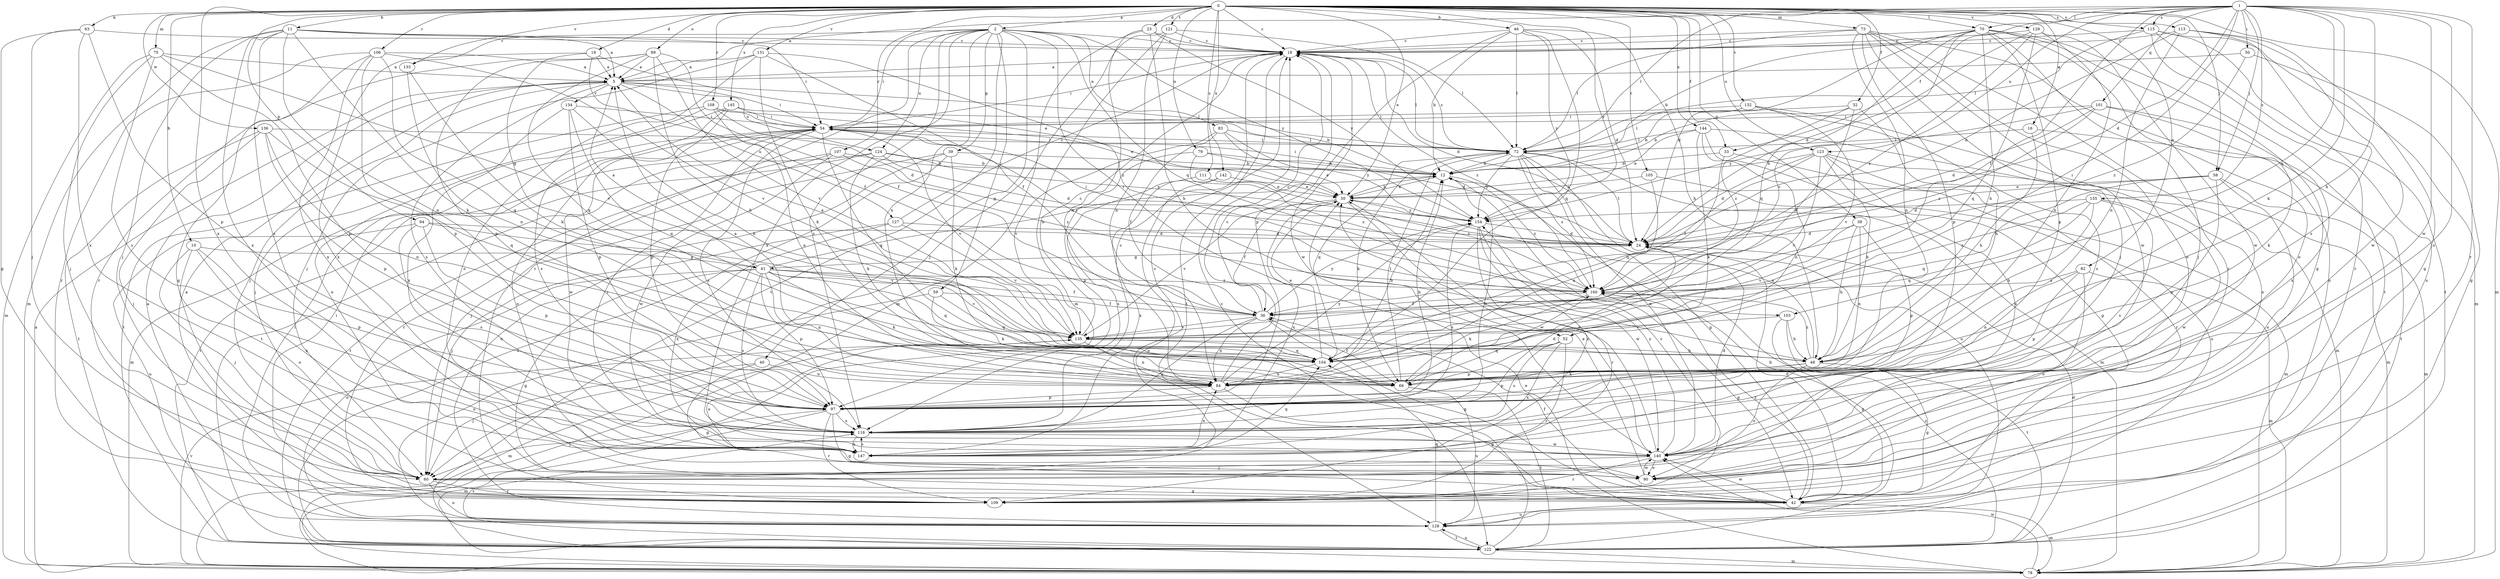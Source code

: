 strict digraph  {
0;
1;
2;
5;
10;
11;
12;
16;
18;
19;
23;
24;
30;
32;
33;
36;
38;
39;
40;
41;
42;
46;
48;
50;
52;
54;
58;
59;
60;
63;
66;
70;
72;
73;
75;
78;
79;
82;
83;
84;
89;
90;
94;
97;
101;
103;
104;
105;
106;
107;
108;
109;
111;
113;
115;
116;
121;
122;
123;
124;
127;
128;
129;
131;
132;
133;
134;
135;
136;
140;
142;
144;
145;
147;
154;
155;
160;
0 -> 2  [label=a];
0 -> 10  [label=b];
0 -> 11  [label=b];
0 -> 16  [label=c];
0 -> 18  [label=c];
0 -> 19  [label=d];
0 -> 23  [label=d];
0 -> 30  [label=e];
0 -> 32  [label=f];
0 -> 33  [label=f];
0 -> 38  [label=g];
0 -> 46  [label=h];
0 -> 58  [label=j];
0 -> 63  [label=k];
0 -> 70  [label=l];
0 -> 73  [label=m];
0 -> 75  [label=m];
0 -> 78  [label=m];
0 -> 79  [label=n];
0 -> 82  [label=n];
0 -> 89  [label=o];
0 -> 94  [label=p];
0 -> 105  [label=r];
0 -> 106  [label=r];
0 -> 107  [label=r];
0 -> 108  [label=r];
0 -> 111  [label=s];
0 -> 113  [label=s];
0 -> 115  [label=s];
0 -> 121  [label=t];
0 -> 123  [label=u];
0 -> 129  [label=v];
0 -> 131  [label=v];
0 -> 132  [label=v];
0 -> 133  [label=v];
0 -> 136  [label=w];
0 -> 142  [label=x];
0 -> 144  [label=x];
0 -> 145  [label=x];
0 -> 147  [label=x];
0 -> 154  [label=y];
1 -> 5  [label=a];
1 -> 24  [label=d];
1 -> 33  [label=f];
1 -> 36  [label=f];
1 -> 48  [label=h];
1 -> 50  [label=i];
1 -> 52  [label=i];
1 -> 58  [label=j];
1 -> 66  [label=k];
1 -> 70  [label=l];
1 -> 72  [label=l];
1 -> 90  [label=o];
1 -> 101  [label=q];
1 -> 103  [label=q];
1 -> 109  [label=r];
1 -> 115  [label=s];
1 -> 123  [label=u];
1 -> 140  [label=w];
1 -> 155  [label=z];
2 -> 18  [label=c];
2 -> 39  [label=g];
2 -> 40  [label=g];
2 -> 52  [label=i];
2 -> 54  [label=i];
2 -> 59  [label=j];
2 -> 83  [label=n];
2 -> 84  [label=n];
2 -> 103  [label=q];
2 -> 109  [label=r];
2 -> 116  [label=s];
2 -> 122  [label=t];
2 -> 124  [label=u];
2 -> 133  [label=v];
2 -> 147  [label=x];
2 -> 154  [label=y];
5 -> 54  [label=i];
5 -> 60  [label=j];
5 -> 72  [label=l];
5 -> 116  [label=s];
5 -> 124  [label=u];
5 -> 127  [label=u];
5 -> 134  [label=v];
10 -> 41  [label=g];
10 -> 60  [label=j];
10 -> 90  [label=o];
10 -> 97  [label=p];
10 -> 147  [label=x];
11 -> 5  [label=a];
11 -> 18  [label=c];
11 -> 54  [label=i];
11 -> 60  [label=j];
11 -> 66  [label=k];
11 -> 78  [label=m];
11 -> 84  [label=n];
11 -> 116  [label=s];
11 -> 147  [label=x];
12 -> 30  [label=e];
12 -> 54  [label=i];
12 -> 109  [label=r];
12 -> 160  [label=z];
16 -> 48  [label=h];
16 -> 72  [label=l];
16 -> 122  [label=t];
18 -> 5  [label=a];
18 -> 24  [label=d];
18 -> 54  [label=i];
18 -> 72  [label=l];
18 -> 122  [label=t];
18 -> 140  [label=w];
18 -> 160  [label=z];
19 -> 5  [label=a];
19 -> 30  [label=e];
19 -> 36  [label=f];
19 -> 41  [label=g];
19 -> 147  [label=x];
23 -> 18  [label=c];
23 -> 48  [label=h];
23 -> 78  [label=m];
23 -> 84  [label=n];
23 -> 154  [label=y];
24 -> 41  [label=g];
24 -> 54  [label=i];
24 -> 72  [label=l];
30 -> 12  [label=b];
30 -> 36  [label=f];
30 -> 135  [label=v];
30 -> 140  [label=w];
30 -> 147  [label=x];
30 -> 154  [label=y];
32 -> 12  [label=b];
32 -> 36  [label=f];
32 -> 48  [label=h];
32 -> 54  [label=i];
32 -> 160  [label=z];
33 -> 12  [label=b];
33 -> 104  [label=q];
33 -> 128  [label=u];
36 -> 18  [label=c];
36 -> 42  [label=g];
36 -> 84  [label=n];
36 -> 116  [label=s];
36 -> 135  [label=v];
36 -> 154  [label=y];
38 -> 24  [label=d];
38 -> 48  [label=h];
38 -> 84  [label=n];
38 -> 97  [label=p];
38 -> 135  [label=v];
39 -> 12  [label=b];
39 -> 60  [label=j];
39 -> 66  [label=k];
39 -> 122  [label=t];
39 -> 128  [label=u];
40 -> 42  [label=g];
40 -> 60  [label=j];
40 -> 84  [label=n];
41 -> 5  [label=a];
41 -> 12  [label=b];
41 -> 36  [label=f];
41 -> 42  [label=g];
41 -> 66  [label=k];
41 -> 84  [label=n];
41 -> 97  [label=p];
41 -> 104  [label=q];
41 -> 116  [label=s];
41 -> 128  [label=u];
41 -> 135  [label=v];
41 -> 160  [label=z];
42 -> 24  [label=d];
42 -> 36  [label=f];
42 -> 78  [label=m];
42 -> 128  [label=u];
42 -> 140  [label=w];
42 -> 160  [label=z];
46 -> 12  [label=b];
46 -> 18  [label=c];
46 -> 24  [label=d];
46 -> 48  [label=h];
46 -> 72  [label=l];
46 -> 97  [label=p];
46 -> 104  [label=q];
46 -> 154  [label=y];
48 -> 30  [label=e];
48 -> 42  [label=g];
48 -> 66  [label=k];
48 -> 90  [label=o];
48 -> 97  [label=p];
48 -> 160  [label=z];
50 -> 5  [label=a];
50 -> 42  [label=g];
50 -> 160  [label=z];
52 -> 97  [label=p];
52 -> 104  [label=q];
52 -> 109  [label=r];
52 -> 116  [label=s];
52 -> 147  [label=x];
54 -> 72  [label=l];
54 -> 90  [label=o];
54 -> 104  [label=q];
54 -> 116  [label=s];
54 -> 122  [label=t];
54 -> 135  [label=v];
54 -> 140  [label=w];
58 -> 24  [label=d];
58 -> 30  [label=e];
58 -> 78  [label=m];
58 -> 90  [label=o];
58 -> 97  [label=p];
58 -> 104  [label=q];
59 -> 36  [label=f];
59 -> 66  [label=k];
59 -> 104  [label=q];
59 -> 128  [label=u];
60 -> 18  [label=c];
60 -> 42  [label=g];
60 -> 109  [label=r];
60 -> 128  [label=u];
63 -> 18  [label=c];
63 -> 42  [label=g];
63 -> 60  [label=j];
63 -> 97  [label=p];
63 -> 147  [label=x];
66 -> 36  [label=f];
66 -> 72  [label=l];
66 -> 122  [label=t];
66 -> 128  [label=u];
66 -> 160  [label=z];
70 -> 12  [label=b];
70 -> 18  [label=c];
70 -> 24  [label=d];
70 -> 42  [label=g];
70 -> 48  [label=h];
70 -> 60  [label=j];
70 -> 90  [label=o];
70 -> 97  [label=p];
70 -> 104  [label=q];
70 -> 122  [label=t];
70 -> 135  [label=v];
72 -> 12  [label=b];
72 -> 18  [label=c];
72 -> 42  [label=g];
72 -> 66  [label=k];
72 -> 78  [label=m];
72 -> 104  [label=q];
72 -> 128  [label=u];
72 -> 140  [label=w];
72 -> 154  [label=y];
72 -> 160  [label=z];
73 -> 18  [label=c];
73 -> 60  [label=j];
73 -> 72  [label=l];
73 -> 84  [label=n];
73 -> 90  [label=o];
73 -> 97  [label=p];
73 -> 109  [label=r];
73 -> 128  [label=u];
73 -> 140  [label=w];
75 -> 5  [label=a];
75 -> 60  [label=j];
75 -> 78  [label=m];
75 -> 97  [label=p];
75 -> 116  [label=s];
75 -> 135  [label=v];
78 -> 5  [label=a];
78 -> 30  [label=e];
78 -> 135  [label=v];
78 -> 140  [label=w];
79 -> 12  [label=b];
79 -> 30  [label=e];
79 -> 97  [label=p];
79 -> 160  [label=z];
82 -> 78  [label=m];
82 -> 84  [label=n];
82 -> 90  [label=o];
82 -> 97  [label=p];
82 -> 160  [label=z];
83 -> 24  [label=d];
83 -> 36  [label=f];
83 -> 72  [label=l];
83 -> 135  [label=v];
83 -> 154  [label=y];
84 -> 5  [label=a];
84 -> 12  [label=b];
84 -> 18  [label=c];
84 -> 42  [label=g];
84 -> 97  [label=p];
84 -> 154  [label=y];
89 -> 5  [label=a];
89 -> 36  [label=f];
89 -> 48  [label=h];
89 -> 97  [label=p];
89 -> 104  [label=q];
89 -> 109  [label=r];
89 -> 135  [label=v];
90 -> 30  [label=e];
90 -> 140  [label=w];
94 -> 24  [label=d];
94 -> 97  [label=p];
94 -> 116  [label=s];
94 -> 128  [label=u];
94 -> 135  [label=v];
97 -> 12  [label=b];
97 -> 42  [label=g];
97 -> 60  [label=j];
97 -> 78  [label=m];
97 -> 109  [label=r];
97 -> 116  [label=s];
101 -> 24  [label=d];
101 -> 54  [label=i];
101 -> 66  [label=k];
101 -> 147  [label=x];
101 -> 154  [label=y];
101 -> 160  [label=z];
103 -> 42  [label=g];
103 -> 48  [label=h];
103 -> 122  [label=t];
103 -> 135  [label=v];
104 -> 30  [label=e];
104 -> 84  [label=n];
105 -> 30  [label=e];
105 -> 78  [label=m];
105 -> 84  [label=n];
106 -> 5  [label=a];
106 -> 42  [label=g];
106 -> 97  [label=p];
106 -> 104  [label=q];
106 -> 109  [label=r];
106 -> 135  [label=v];
106 -> 147  [label=x];
107 -> 12  [label=b];
107 -> 109  [label=r];
107 -> 122  [label=t];
107 -> 140  [label=w];
107 -> 160  [label=z];
108 -> 24  [label=d];
108 -> 30  [label=e];
108 -> 54  [label=i];
108 -> 60  [label=j];
108 -> 84  [label=n];
108 -> 122  [label=t];
109 -> 5  [label=a];
109 -> 54  [label=i];
111 -> 30  [label=e];
111 -> 116  [label=s];
111 -> 160  [label=z];
113 -> 18  [label=c];
113 -> 24  [label=d];
113 -> 42  [label=g];
113 -> 84  [label=n];
113 -> 116  [label=s];
113 -> 140  [label=w];
115 -> 18  [label=c];
115 -> 72  [label=l];
115 -> 78  [label=m];
115 -> 109  [label=r];
115 -> 122  [label=t];
115 -> 128  [label=u];
116 -> 12  [label=b];
116 -> 18  [label=c];
116 -> 24  [label=d];
116 -> 140  [label=w];
116 -> 147  [label=x];
121 -> 18  [label=c];
121 -> 60  [label=j];
121 -> 72  [label=l];
121 -> 78  [label=m];
121 -> 84  [label=n];
122 -> 12  [label=b];
122 -> 18  [label=c];
122 -> 24  [label=d];
122 -> 78  [label=m];
122 -> 116  [label=s];
122 -> 128  [label=u];
122 -> 160  [label=z];
123 -> 12  [label=b];
123 -> 24  [label=d];
123 -> 36  [label=f];
123 -> 48  [label=h];
123 -> 78  [label=m];
123 -> 109  [label=r];
123 -> 135  [label=v];
123 -> 147  [label=x];
124 -> 12  [label=b];
124 -> 24  [label=d];
124 -> 66  [label=k];
124 -> 78  [label=m];
124 -> 122  [label=t];
124 -> 154  [label=y];
127 -> 18  [label=c];
127 -> 24  [label=d];
127 -> 60  [label=j];
127 -> 135  [label=v];
127 -> 147  [label=x];
128 -> 5  [label=a];
128 -> 54  [label=i];
128 -> 104  [label=q];
128 -> 122  [label=t];
129 -> 18  [label=c];
129 -> 24  [label=d];
129 -> 84  [label=n];
129 -> 104  [label=q];
129 -> 140  [label=w];
129 -> 160  [label=z];
131 -> 5  [label=a];
131 -> 36  [label=f];
131 -> 60  [label=j];
131 -> 66  [label=k];
131 -> 90  [label=o];
131 -> 160  [label=z];
132 -> 12  [label=b];
132 -> 54  [label=i];
132 -> 72  [label=l];
132 -> 90  [label=o];
132 -> 116  [label=s];
132 -> 135  [label=v];
133 -> 66  [label=k];
133 -> 84  [label=n];
134 -> 48  [label=h];
134 -> 54  [label=i];
134 -> 97  [label=p];
134 -> 104  [label=q];
134 -> 147  [label=x];
135 -> 5  [label=a];
135 -> 18  [label=c];
135 -> 48  [label=h];
135 -> 78  [label=m];
135 -> 84  [label=n];
135 -> 90  [label=o];
135 -> 104  [label=q];
136 -> 60  [label=j];
136 -> 72  [label=l];
136 -> 84  [label=n];
136 -> 97  [label=p];
136 -> 104  [label=q];
136 -> 122  [label=t];
140 -> 24  [label=d];
140 -> 30  [label=e];
140 -> 54  [label=i];
140 -> 60  [label=j];
140 -> 90  [label=o];
140 -> 109  [label=r];
140 -> 154  [label=y];
142 -> 30  [label=e];
142 -> 128  [label=u];
142 -> 147  [label=x];
144 -> 30  [label=e];
144 -> 42  [label=g];
144 -> 66  [label=k];
144 -> 72  [label=l];
144 -> 78  [label=m];
144 -> 84  [label=n];
145 -> 12  [label=b];
145 -> 54  [label=i];
145 -> 90  [label=o];
145 -> 97  [label=p];
145 -> 116  [label=s];
147 -> 84  [label=n];
147 -> 104  [label=q];
147 -> 116  [label=s];
154 -> 24  [label=d];
154 -> 109  [label=r];
154 -> 116  [label=s];
154 -> 140  [label=w];
154 -> 147  [label=x];
155 -> 48  [label=h];
155 -> 104  [label=q];
155 -> 116  [label=s];
155 -> 140  [label=w];
155 -> 154  [label=y];
155 -> 160  [label=z];
160 -> 36  [label=f];
160 -> 42  [label=g];
160 -> 54  [label=i];
160 -> 66  [label=k];
}
